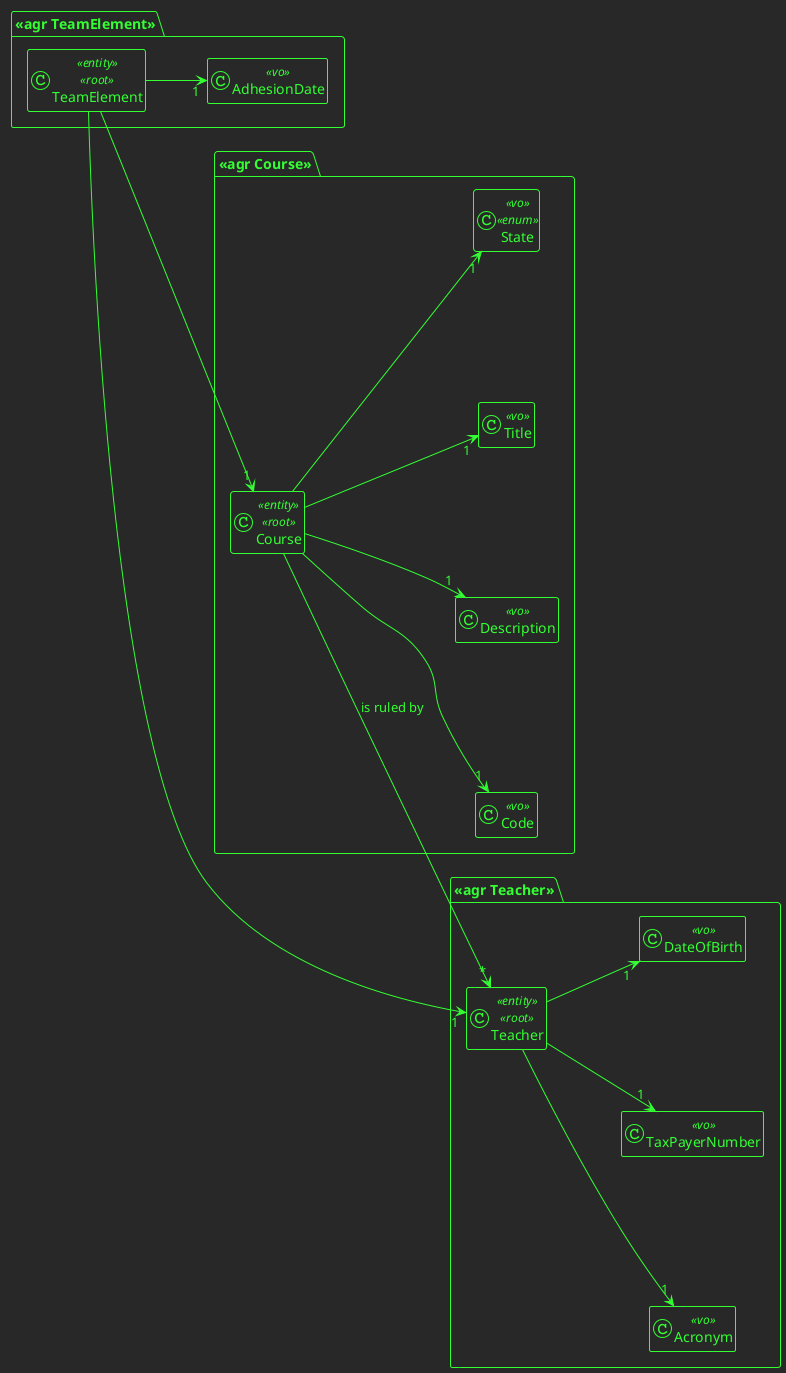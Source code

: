 @startuml DDD

!theme crt-green
skinparam nodesep 150
hide empty members
left to right direction



package "<<agr Teacher>>"{

    class Teacher<<entity>><<root>>{}
    class Acronym<<vo>>{}
    class TaxPayerNumber<<vo>>{}
    class DateOfBirth<<vo>>{}


    Teacher -down-> "1" Acronym
    Teacher --> "1" DateOfBirth
    Teacher --> "1" TaxPayerNumber
}
package "<<agr Course>>"{
    class Course<<entity>><<root>>{}
    class Code <<vo>>
    class Description<<vo>>{}
    class Title<<vo>>{}
    class State<<vo>><<enum>>{}

    Course  --> "1" State
    Course  -down-> "1" Title
    Course  -down-> "1" Description
    Course  -down-> "1" Code
    Course --> "*" Teacher : is ruled by


}
package "<<agr TeamElement>>"{
    class TeamElement <<entity>><<root>>{}
    class AdhesionDate <<vo>>{}
    TeamElement --> "1" AdhesionDate
    TeamElement --> "1" Course
    TeamElement --> "1" Teacher
}


@enduml